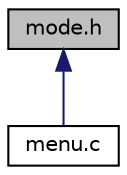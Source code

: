 digraph "mode.h"
{
 // LATEX_PDF_SIZE
  edge [fontname="Helvetica",fontsize="10",labelfontname="Helvetica",labelfontsize="10"];
  node [fontname="Helvetica",fontsize="10",shape=record];
  Node1 [label="mode.h",height=0.2,width=0.4,color="black", fillcolor="grey75", style="filled", fontcolor="black",tooltip="libreria per la gestione delle modalità e delle partite"];
  Node1 -> Node2 [dir="back",color="midnightblue",fontsize="10",style="solid",fontname="Helvetica"];
  Node2 [label="menu.c",height=0.2,width=0.4,color="black", fillcolor="white", style="filled",URL="$menu_8c.html",tooltip="funzioni per il menu del gioco"];
}
